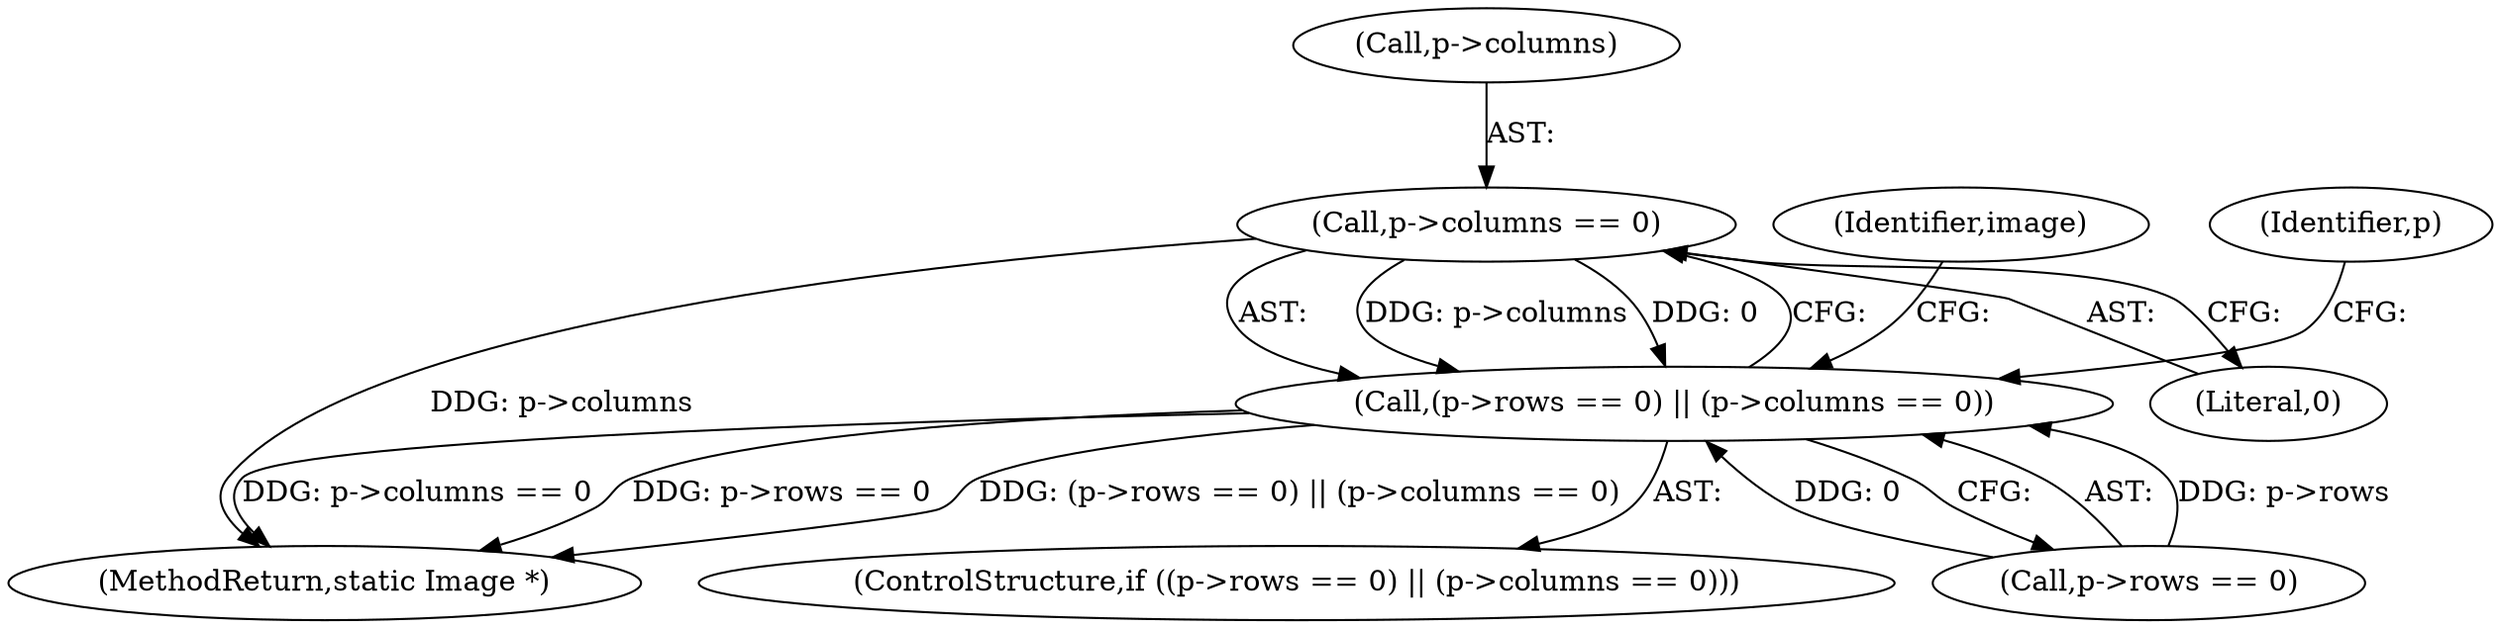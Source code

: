 digraph "0_ImageMagick_e04cf3e9524f50ca336253513d977224e083b816@pointer" {
"1001908" [label="(Call,p->columns == 0)"];
"1001902" [label="(Call,(p->rows == 0) || (p->columns == 0))"];
"1001902" [label="(Call,(p->rows == 0) || (p->columns == 0))"];
"1001909" [label="(Call,p->columns)"];
"1001965" [label="(MethodReturn,static Image *)"];
"1001901" [label="(ControlStructure,if ((p->rows == 0) || (p->columns == 0)))"];
"1001925" [label="(Identifier,image)"];
"1001903" [label="(Call,p->rows == 0)"];
"1001915" [label="(Identifier,p)"];
"1001912" [label="(Literal,0)"];
"1001908" [label="(Call,p->columns == 0)"];
"1001908" -> "1001902"  [label="AST: "];
"1001908" -> "1001912"  [label="CFG: "];
"1001909" -> "1001908"  [label="AST: "];
"1001912" -> "1001908"  [label="AST: "];
"1001902" -> "1001908"  [label="CFG: "];
"1001908" -> "1001965"  [label="DDG: p->columns"];
"1001908" -> "1001902"  [label="DDG: p->columns"];
"1001908" -> "1001902"  [label="DDG: 0"];
"1001902" -> "1001901"  [label="AST: "];
"1001902" -> "1001903"  [label="CFG: "];
"1001903" -> "1001902"  [label="AST: "];
"1001915" -> "1001902"  [label="CFG: "];
"1001925" -> "1001902"  [label="CFG: "];
"1001902" -> "1001965"  [label="DDG: (p->rows == 0) || (p->columns == 0)"];
"1001902" -> "1001965"  [label="DDG: p->columns == 0"];
"1001902" -> "1001965"  [label="DDG: p->rows == 0"];
"1001903" -> "1001902"  [label="DDG: p->rows"];
"1001903" -> "1001902"  [label="DDG: 0"];
}
